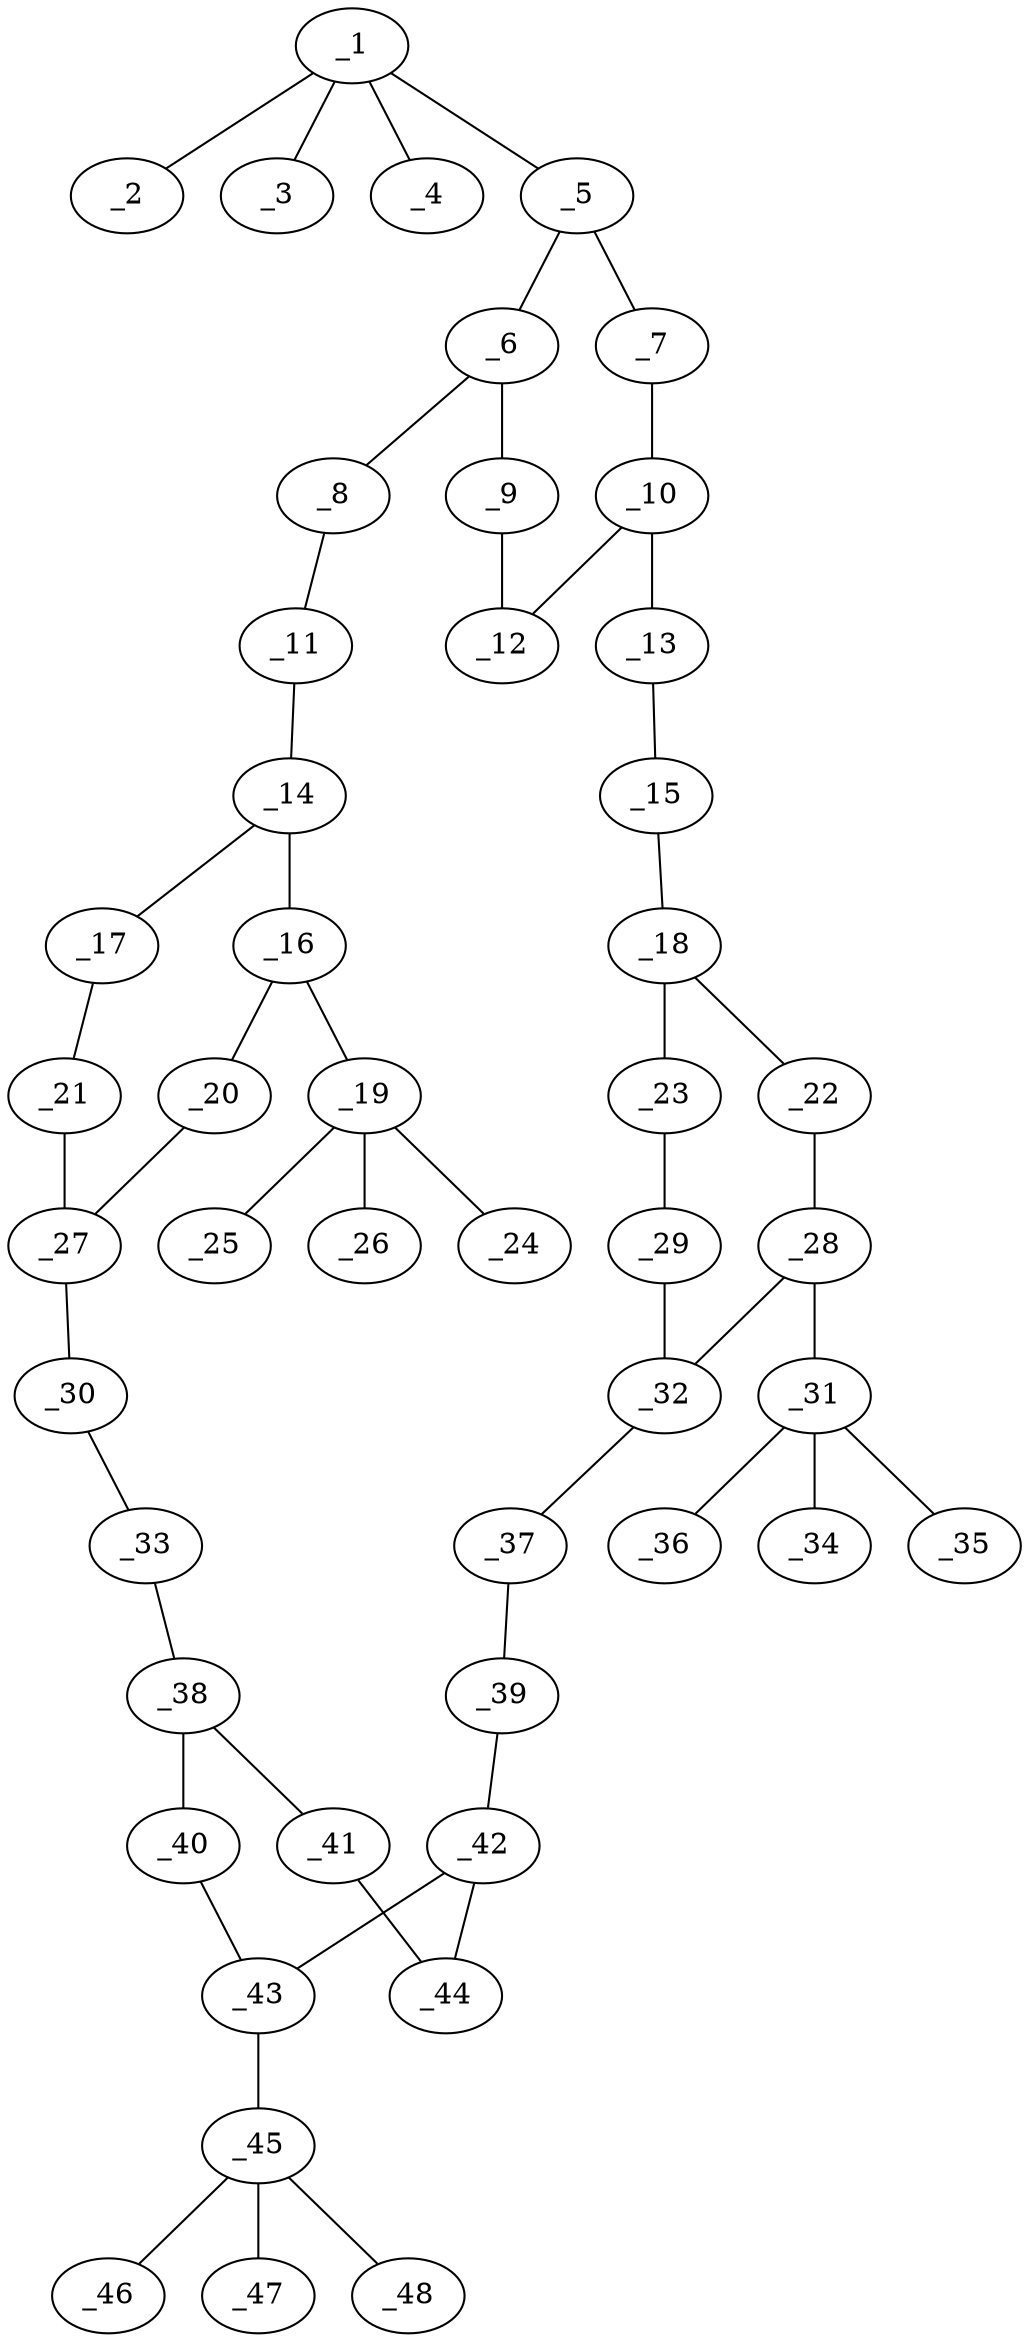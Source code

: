 graph molid7229 {
	_1	 [charge=0,
		chem=5,
		symbol="S  ",
		x="11.4994",
		y="-4.6263"];
	_2	 [charge=0,
		chem=2,
		symbol="O  ",
		x="12.4233",
		y="-5.009"];
	_1 -- _2	 [valence=2];
	_3	 [charge=0,
		chem=2,
		symbol="O  ",
		x="11.8821",
		y="-3.7024"];
	_1 -- _3	 [valence=2];
	_4	 [charge=0,
		chem=2,
		symbol="O  ",
		x="11.1167",
		y="-5.5502"];
	_1 -- _4	 [valence=1];
	_5	 [charge=0,
		chem=1,
		symbol="C  ",
		x="10.5755",
		y="-4.2436"];
	_1 -- _5	 [valence=1];
	_6	 [charge=0,
		chem=1,
		symbol="C  ",
		x="6.8124",
		y="-3.9915"];
	_5 -- _6	 [valence=2];
	_7	 [charge=0,
		chem=1,
		symbol="C  ",
		x="10.445",
		y="-3.2522"];
	_5 -- _7	 [valence=1];
	_8	 [charge=0,
		chem=1,
		symbol="C  ",
		x="5.821",
		y="-3.8609"];
	_6 -- _8	 [valence=1];
	_9	 [charge=0,
		chem=1,
		symbol="C  ",
		x="7.8039",
		y="-3.8609"];
	_6 -- _9	 [valence=1];
	_10	 [charge=0,
		chem=1,
		symbol="C  ",
		x="9.5211",
		y="-2.8695"];
	_7 -- _10	 [valence=2];
	_11	 [charge=0,
		chem=1,
		symbol="C  ",
		x="4.8971",
		y="-3.4783"];
	_8 -- _11	 [valence=2];
	_12	 [charge=0,
		chem=1,
		symbol="C  ",
		x="8.7277",
		y="-3.4783"];
	_9 -- _12	 [valence=2];
	_10 -- _12	 [valence=1];
	_13	 [charge=0,
		chem=4,
		symbol="N  ",
		x="10.1299",
		y="-2.0761"];
	_10 -- _13	 [valence=1];
	_14	 [charge=0,
		chem=1,
		symbol="C  ",
		x="4.1037",
		y="-2.8695"];
	_11 -- _14	 [valence=1];
	_15	 [charge=0,
		chem=4,
		symbol="N  ",
		x="10.5125",
		y="-1.1523"];
	_13 -- _15	 [valence=2];
	_16	 [charge=0,
		chem=1,
		symbol="C  ",
		x="3.495",
		y="-2.0762"];
	_14 -- _16	 [valence=2];
	_17	 [charge=0,
		chem=1,
		symbol="C  ",
		x="3.7211",
		y="-3.7934"];
	_14 -- _17	 [valence=1];
	_18	 [charge=0,
		chem=1,
		symbol="C  ",
		x="10.6431",
		y="-0.1608"];
	_15 -- _18	 [valence=1];
	_19	 [charge=0,
		chem=5,
		symbol="S  ",
		x="2.8862",
		y="-1.2828"];
	_16 -- _19	 [valence=1];
	_20	 [charge=0,
		chem=1,
		symbol="C  ",
		x="2.5035",
		y="-2.2067"];
	_16 -- _20	 [valence=1];
	_21	 [charge=0,
		chem=1,
		symbol="C  ",
		x="2.7296",
		y="-3.9239"];
	_17 -- _21	 [valence=2];
	_22	 [charge=0,
		chem=1,
		symbol="C  ",
		x="10.5125",
		y="0.8306"];
	_18 -- _22	 [valence=2];
	_23	 [charge=0,
		chem=1,
		symbol="C  ",
		x="11.5669",
		y="-0.5435"];
	_18 -- _23	 [valence=1];
	_24	 [charge=0,
		chem=2,
		symbol="O  ",
		x="2.2774",
		y="-0.4895"];
	_19 -- _24	 [valence=2];
	_25	 [charge=0,
		chem=2,
		symbol="O  ",
		x=2,
		y="-1.7461"];
	_19 -- _25	 [valence=2];
	_26	 [charge=0,
		chem=2,
		symbol="O  ",
		x="3.6796",
		y="-0.674"];
	_19 -- _26	 [valence=1];
	_27	 [charge=0,
		chem=1,
		symbol="C  ",
		x="2.1209",
		y="-3.1306"];
	_20 -- _27	 [valence=2];
	_21 -- _27	 [valence=1];
	_28	 [charge=0,
		chem=1,
		symbol="C  ",
		x="11.3059",
		y="1.4394"];
	_22 -- _28	 [valence=1];
	_29	 [charge=0,
		chem=1,
		symbol="C  ",
		x="12.3603",
		y="0.0653"];
	_23 -- _29	 [valence=2];
	_30	 [charge=0,
		chem=4,
		symbol="N  ",
		x="3.1123",
		y="0.8306"];
	_27 -- _30	 [valence=1];
	_31	 [charge=0,
		chem=5,
		symbol="S  ",
		x="11.1753",
		y="2.4308"];
	_28 -- _31	 [valence=1];
	_32	 [charge=0,
		chem=1,
		symbol="C  ",
		x="12.2298",
		y="1.0567"];
	_28 -- _32	 [valence=2];
	_29 -- _32	 [valence=1];
	_33	 [charge=0,
		chem=4,
		symbol="N  ",
		x="3.495",
		y="1.7545"];
	_30 -- _33	 [valence=2];
	_34	 [charge=0,
		chem=2,
		symbol="O  ",
		x="11.0448",
		y="3.4223"];
	_31 -- _34	 [valence=2];
	_35	 [charge=0,
		chem=2,
		symbol="O  ",
		x="10.1839",
		y="2.3003"];
	_31 -- _35	 [valence=2];
	_36	 [charge=0,
		chem=2,
		symbol="O  ",
		x="12.1668",
		y="2.5614"];
	_31 -- _36	 [valence=1];
	_37	 [charge=0,
		chem=1,
		symbol="C  ",
		x="8.7277",
		y="3.1566"];
	_32 -- _37	 [valence=1];
	_38	 [charge=0,
		chem=1,
		symbol="C  ",
		x="4.1037",
		y="2.5478"];
	_33 -- _38	 [valence=1];
	_39	 [charge=0,
		chem=1,
		symbol="C  ",
		x="7.8038",
		y="3.5393"];
	_37 -- _39	 [valence=2];
	_40	 [charge=0,
		chem=1,
		symbol="C  ",
		x="4.8971",
		y="3.1566"];
	_38 -- _40	 [valence=2];
	_41	 [charge=0,
		chem=1,
		symbol="C  ",
		x="3.1798",
		y="2.9305"];
	_38 -- _41	 [valence=1];
	_42	 [charge=0,
		chem=1,
		symbol="C  ",
		x="3.8427",
		y="4.5307"];
	_39 -- _42	 [valence=1];
	_43	 [charge=0,
		chem=1,
		symbol="C  ",
		x="4.7665",
		y="4.1481"];
	_40 -- _43	 [valence=1];
	_44	 [charge=0,
		chem=1,
		symbol="C  ",
		x="3.0493",
		y="3.922"];
	_41 -- _44	 [valence=2];
	_42 -- _43	 [valence=2];
	_42 -- _44	 [valence=1];
	_45	 [charge=0,
		chem=5,
		symbol="S  ",
		x="5.5599",
		y="4.7568"];
	_43 -- _45	 [valence=1];
	_46	 [charge=0,
		chem=2,
		symbol="O  ",
		x="6.3532",
		y="5.3656"];
	_45 -- _46	 [valence=2];
	_47	 [charge=0,
		chem=2,
		symbol="O  ",
		x="6.1687",
		y="3.9635"];
	_45 -- _47	 [valence=2];
	_48	 [charge=0,
		chem=2,
		symbol="O  ",
		x="4.9511",
		y="5.5502"];
	_45 -- _48	 [valence=1];
}
